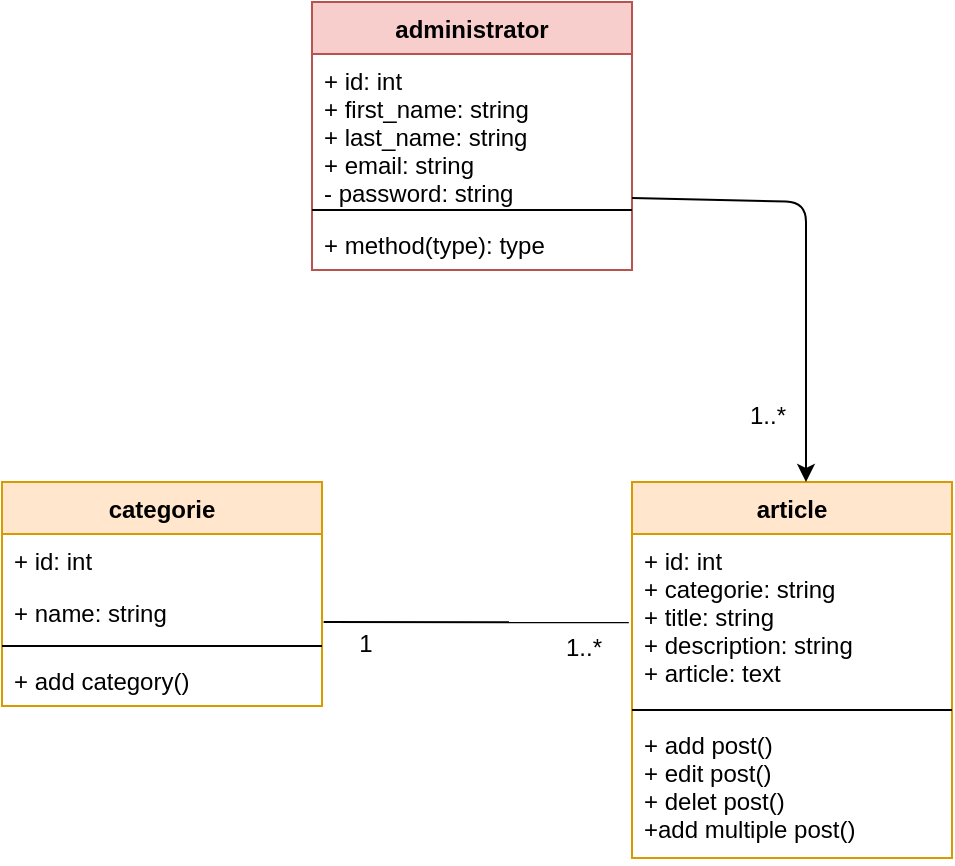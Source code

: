 <mxfile version="12.2.4" pages="1"><diagram id="_kecftacw3N-zf0kfQLu" name="Page-1"><mxGraphModel dx="226" dy="197" grid="1" gridSize="10" guides="1" tooltips="1" connect="1" arrows="1" fold="1" page="1" pageScale="1" pageWidth="827" pageHeight="1169" math="0" shadow="0"><root><mxCell id="0"/><mxCell id="1" parent="0"/><mxCell id="5" value="administrator" style="swimlane;fontStyle=1;align=center;verticalAlign=top;childLayout=stackLayout;horizontal=1;startSize=26;horizontalStack=0;resizeParent=1;resizeParentMax=0;resizeLast=0;collapsible=1;marginBottom=0;fillColor=#f8cecc;strokeColor=#b85450;" vertex="1" parent="1"><mxGeometry x="353" y="160" width="160" height="134" as="geometry"/></mxCell><mxCell id="6" value="+ id: int&#10;+ first_name: string&#10;+ last_name: string&#10;+ email: string&#10;- password: string" style="text;align=left;verticalAlign=top;spacingLeft=4;spacingRight=4;overflow=hidden;rotatable=0;points=[[0,0.5],[1,0.5]];portConstraint=eastwest;" vertex="1" parent="5"><mxGeometry y="26" width="160" height="74" as="geometry"/></mxCell><mxCell id="7" value="" style="line;strokeWidth=1;fillColor=none;align=left;verticalAlign=middle;spacingTop=-1;spacingLeft=3;spacingRight=3;rotatable=0;labelPosition=right;points=[];portConstraint=eastwest;" vertex="1" parent="5"><mxGeometry y="100" width="160" height="8" as="geometry"/></mxCell><mxCell id="8" value="+ method(type): type" style="text;strokeColor=none;fillColor=none;align=left;verticalAlign=top;spacingLeft=4;spacingRight=4;overflow=hidden;rotatable=0;points=[[0,0.5],[1,0.5]];portConstraint=eastwest;" vertex="1" parent="5"><mxGeometry y="108" width="160" height="26" as="geometry"/></mxCell><mxCell id="10" value="article" style="swimlane;fontStyle=1;align=center;verticalAlign=top;childLayout=stackLayout;horizontal=1;startSize=26;horizontalStack=0;resizeParent=1;resizeParentMax=0;resizeLast=0;collapsible=1;marginBottom=0;fillColor=#ffe6cc;strokeColor=#d79b00;" vertex="1" parent="1"><mxGeometry x="513" y="400" width="160" height="188" as="geometry"/></mxCell><mxCell id="11" value="+ id: int&#10;+ categorie: string&#10;+ title: string&#10;+ description: string&#10;+ article: text" style="text;align=left;verticalAlign=top;spacingLeft=4;spacingRight=4;overflow=hidden;rotatable=0;points=[[0,0.5],[1,0.5]];portConstraint=eastwest;" vertex="1" parent="10"><mxGeometry y="26" width="160" height="84" as="geometry"/></mxCell><mxCell id="12" value="" style="line;strokeWidth=1;fillColor=none;align=left;verticalAlign=middle;spacingTop=-1;spacingLeft=3;spacingRight=3;rotatable=0;labelPosition=right;points=[];portConstraint=eastwest;" vertex="1" parent="10"><mxGeometry y="110" width="160" height="8" as="geometry"/></mxCell><mxCell id="13" value="+ add post()&#10;+ edit post()&#10;+ delet post()&#10;+add multiple post()" style="text;strokeColor=none;fillColor=none;align=left;verticalAlign=top;spacingLeft=4;spacingRight=4;overflow=hidden;rotatable=0;points=[[0,0.5],[1,0.5]];portConstraint=eastwest;" vertex="1" parent="10"><mxGeometry y="118" width="160" height="70" as="geometry"/></mxCell><mxCell id="14" value="categorie" style="swimlane;fontStyle=1;align=center;verticalAlign=top;childLayout=stackLayout;horizontal=1;startSize=26;horizontalStack=0;resizeParent=1;resizeParentMax=0;resizeLast=0;collapsible=1;marginBottom=0;fillColor=#ffe6cc;strokeColor=#d79b00;" vertex="1" parent="1"><mxGeometry x="198" y="400" width="160" height="112" as="geometry"/></mxCell><mxCell id="15" value="+ id: int" style="text;strokeColor=none;fillColor=none;align=left;verticalAlign=top;spacingLeft=4;spacingRight=4;overflow=hidden;rotatable=0;points=[[0,0.5],[1,0.5]];portConstraint=eastwest;" vertex="1" parent="14"><mxGeometry y="26" width="160" height="26" as="geometry"/></mxCell><mxCell id="28" value="+ name: string" style="text;strokeColor=none;fillColor=none;align=left;verticalAlign=top;spacingLeft=4;spacingRight=4;overflow=hidden;rotatable=0;points=[[0,0.5],[1,0.5]];portConstraint=eastwest;" vertex="1" parent="14"><mxGeometry y="52" width="160" height="26" as="geometry"/></mxCell><mxCell id="16" value="" style="line;strokeWidth=1;fillColor=none;align=left;verticalAlign=middle;spacingTop=-1;spacingLeft=3;spacingRight=3;rotatable=0;labelPosition=right;points=[];portConstraint=eastwest;" vertex="1" parent="14"><mxGeometry y="78" width="160" height="8" as="geometry"/></mxCell><mxCell id="17" value="+ add category()" style="text;strokeColor=none;fillColor=none;align=left;verticalAlign=top;spacingLeft=4;spacingRight=4;overflow=hidden;rotatable=0;points=[[0,0.5],[1,0.5]];portConstraint=eastwest;" vertex="1" parent="14"><mxGeometry y="86" width="160" height="26" as="geometry"/></mxCell><mxCell id="26" value="" style="endArrow=classic;html=1;exitX=1;exitY=-0.25;exitDx=0;exitDy=0;exitPerimeter=0;" edge="1" parent="1" source="7"><mxGeometry width="50" height="50" relative="1" as="geometry"><mxPoint x="440" y="290" as="sourcePoint"/><mxPoint x="600" y="400" as="targetPoint"/><Array as="points"><mxPoint x="600" y="260"/></Array></mxGeometry></mxCell><mxCell id="27" value="" style="endArrow=none;html=1;entryX=-0.01;entryY=0.526;entryDx=0;entryDy=0;exitX=1.005;exitY=0.69;exitDx=0;exitDy=0;exitPerimeter=0;entryPerimeter=0;" edge="1" parent="1" source="28" target="11"><mxGeometry width="50" height="50" relative="1" as="geometry"><mxPoint x="400" y="560" as="sourcePoint"/><mxPoint x="520" y="439" as="targetPoint"/></mxGeometry></mxCell><mxCell id="29" value="1..*" style="text;html=1;strokeColor=none;fillColor=none;align=center;verticalAlign=middle;whiteSpace=wrap;rounded=0;" vertex="1" parent="1"><mxGeometry x="561" y="357" width="40" height="20" as="geometry"/></mxCell><mxCell id="30" value="1..*" style="text;html=1;strokeColor=none;fillColor=none;align=center;verticalAlign=middle;whiteSpace=wrap;rounded=0;" vertex="1" parent="1"><mxGeometry x="469" y="473" width="40" height="20" as="geometry"/></mxCell><mxCell id="31" value="1" style="text;html=1;strokeColor=none;fillColor=none;align=center;verticalAlign=middle;whiteSpace=wrap;rounded=0;" vertex="1" parent="1"><mxGeometry x="360" y="470" width="40" height="21" as="geometry"/></mxCell></root></mxGraphModel></diagram></mxfile>